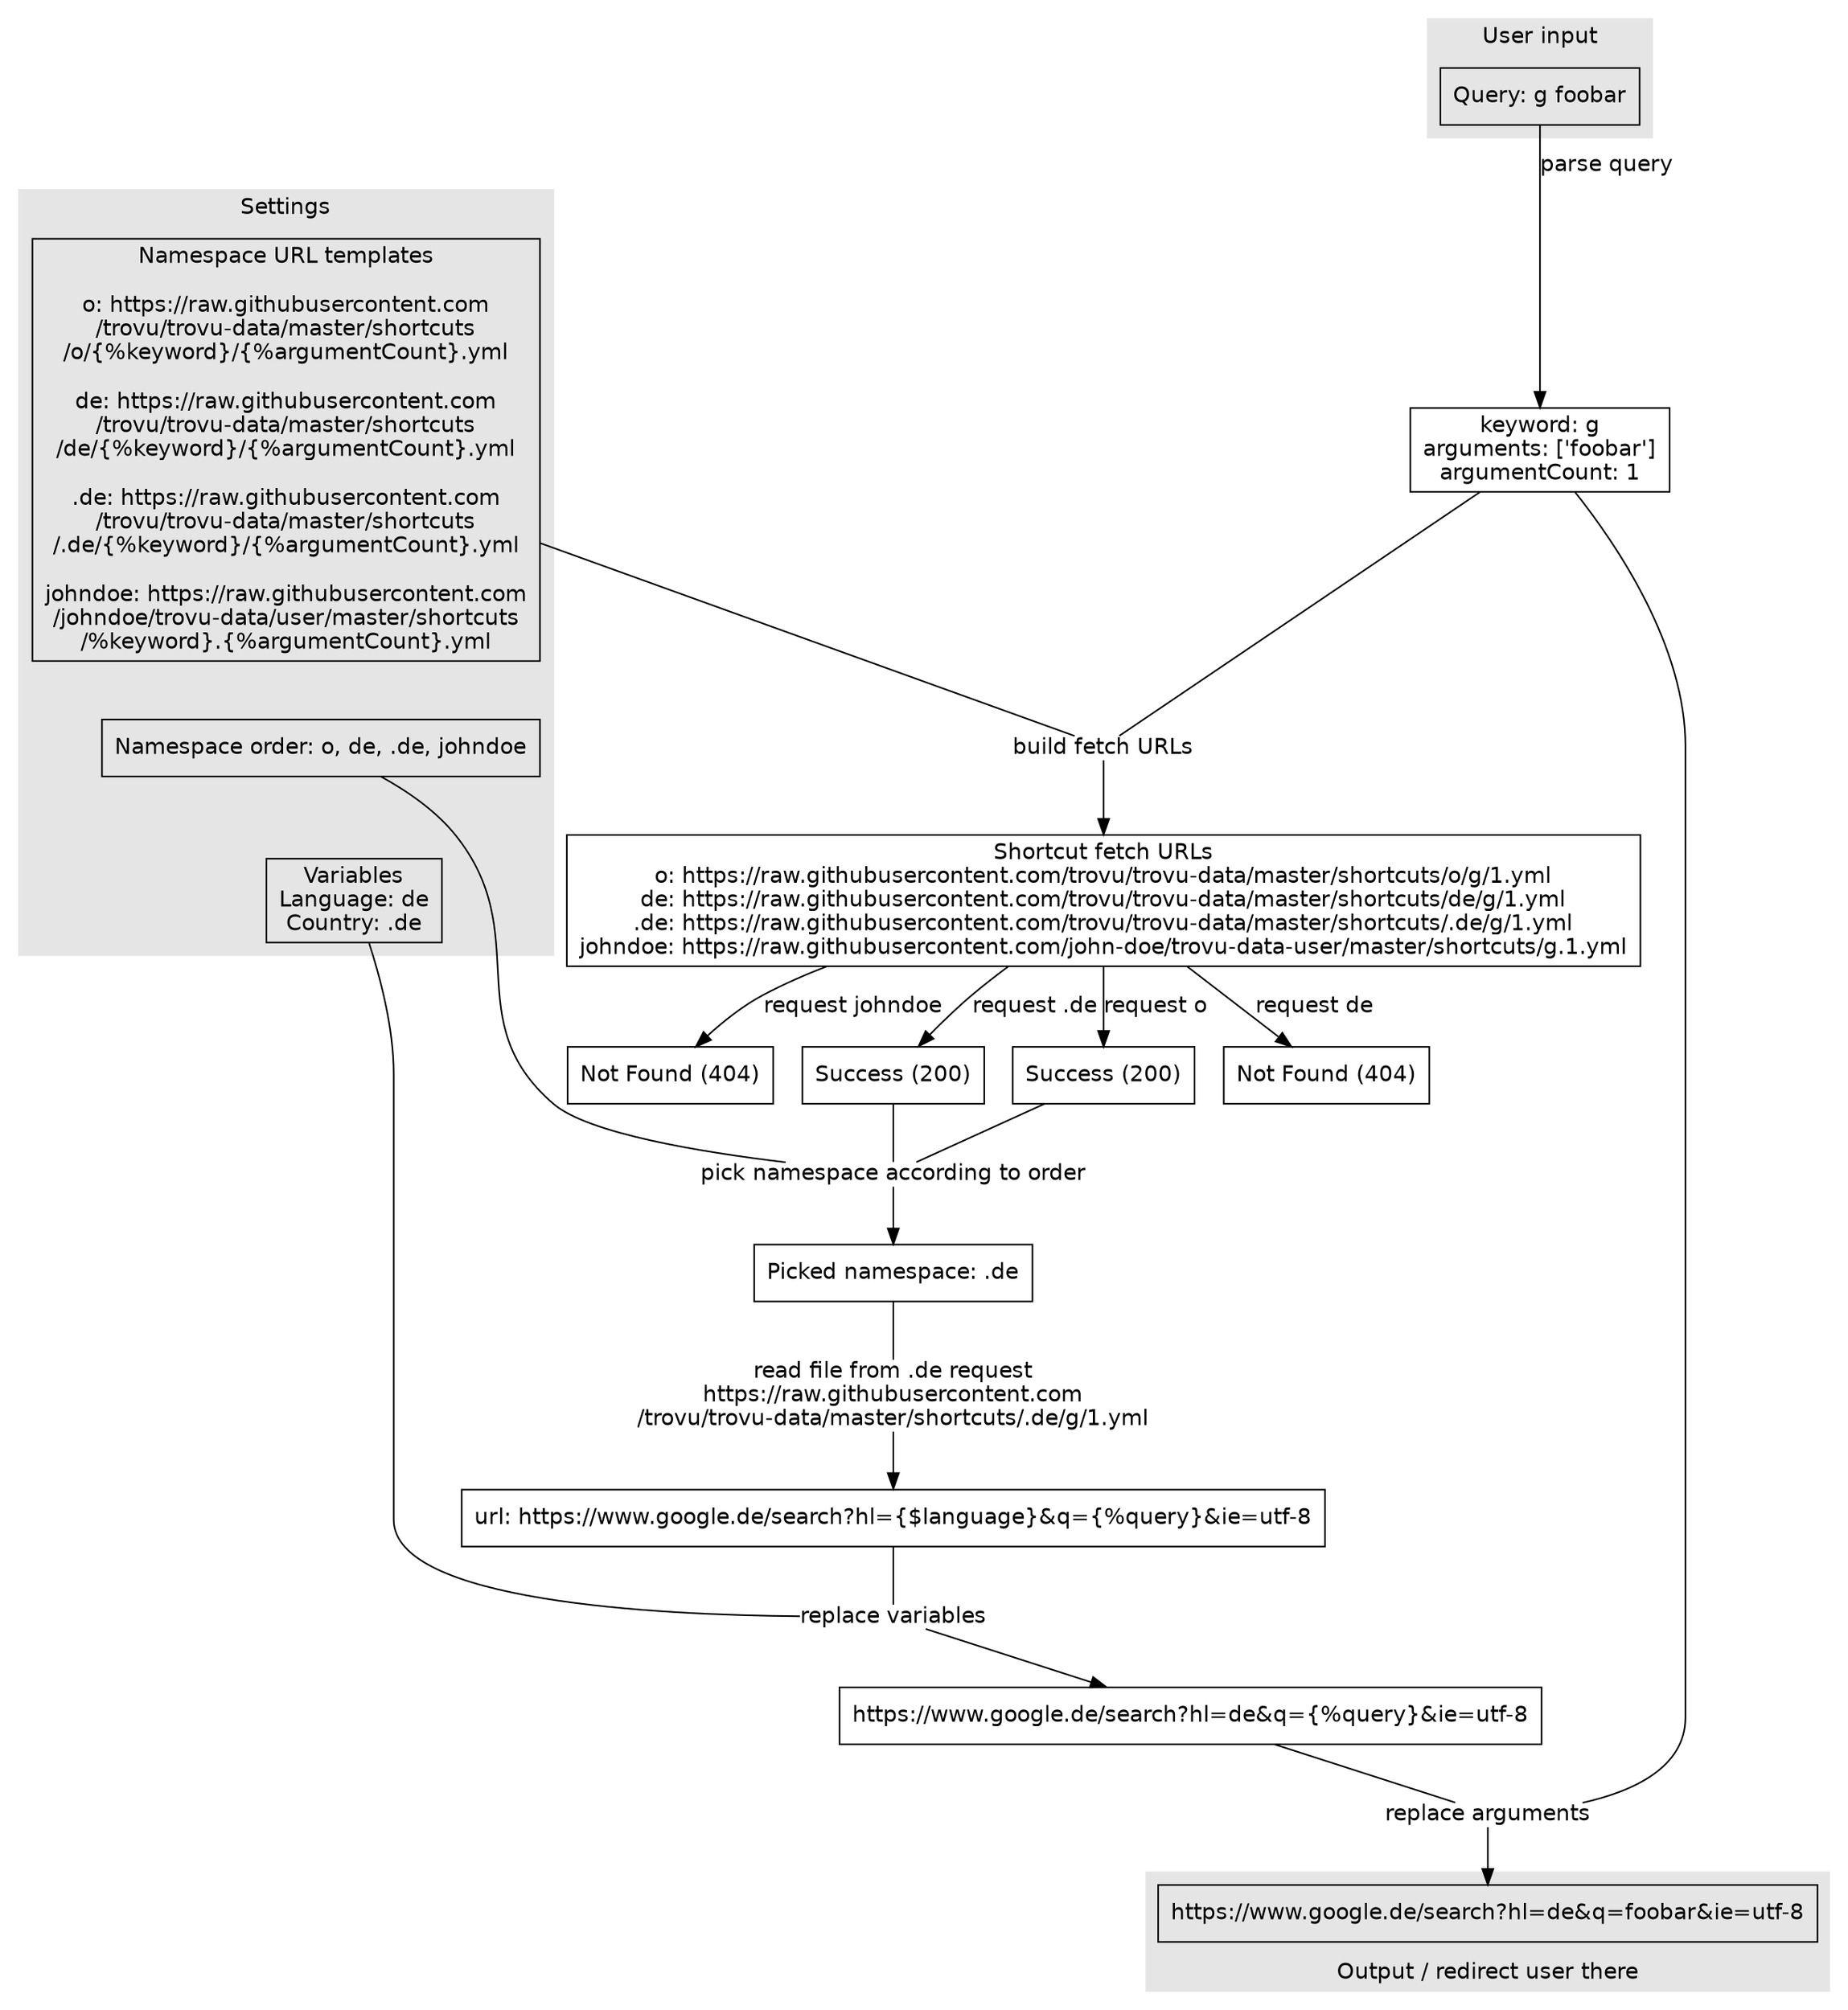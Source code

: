 digraph {

  node [shape="rectangle"]
  graph [fontname = "helvetica"];
  node [fontname = "helvetica"];
  edge [fontname = "helvetica"];

  subgraph cluster_input {
    label="User input";
    style=filled;
    color=gray90;
    query [label="Query: g foobar"];
  }
  subgraph cluster_settings {
    label="Settings";
    style=filled;
    color=gray90;
    namespaceUrlTemplates -> namespaceOrder [style="invis"];
    namespaceOrder ->  variables [style="invis"];
    variables [label="Variables\nLanguage: de\nCountry: .de"]
    namespaceOrder [label="Namespace order: o, de, .de, johndoe"];
    namespaceUrlTemplates [label="Namespace URL templates

o: https://raw.githubusercontent.com
/trovu/trovu-data/master/shortcuts
/o/{%keyword}/{%argumentCount}.yml

de: https://raw.githubusercontent.com
/trovu/trovu-data/master/shortcuts
/de/{%keyword}/{%argumentCount}.yml

.de: https://raw.githubusercontent.com
/trovu/trovu-data/master/shortcuts
/.de/{%keyword}/{%argumentCount}.yml

johndoe: https://raw.githubusercontent.com
/johndoe/trovu-data/user/master/shortcuts
/%keyword}.{%argumentCount}.yml
"];
  }
  subgraph cluster_output {
    label="Output / redirect user there";
    labelloc=b;
    style=filled;
    color=gray90;
    redirectUrlReplacedArguments[label="https://www.google.de/search?hl=de&q=foobar&ie=utf-8"]
  }

  parsedQuery [label="keyword: g\narguments: ['foobar']\nargumentCount: 1"];
  shortcutFetchUrls [label="Shortcut fetch URLs
o: https://raw.githubusercontent.com/trovu/trovu-data/master/shortcuts/o/g/1.yml
de: https://raw.githubusercontent.com/trovu/trovu-data/master/shortcuts/de/g/1.yml
.de: https://raw.githubusercontent.com/trovu/trovu-data/master/shortcuts/.de/g/1.yml
johndoe: https://raw.githubusercontent.com/john-doe/trovu-data-user/master/shortcuts/g.1.yml
"];

  responseO [label="Success (200)"];
  responseDe [label="Not Found (404)"];
  responseDotDe [label="Success (200)"];
  responseJohnDoe [label="Not Found (404)"];
  redirectUrlDotDe [label="url: https://www.google.de/search?hl={$language}&q={%query}&ie=utf-8"];
  query->parsedQuery [label="parse query"];
  parsedQuery -> buildFetchUrls[arrowhead="none"];
  namespaceUrlTemplates -> buildFetchUrls[arrowhead="none"];
 
  buildFetchUrls [label="build fetch URLs" shape="none" margin=0 width=0 height=0]; 

  buildFetchUrls -> shortcutFetchUrls;
  shortcutFetchUrls -> responseO [label="request o"];
  shortcutFetchUrls -> responseDe [label="request de"];
  shortcutFetchUrls -> responseDotDe [label="request .de"];
  shortcutFetchUrls -> responseJohnDoe [label="request johndoe"];
  responseO -> pickNamespace[arrowhead="none"];
  responseDotDe -> pickNamespace[arrowhead="none"];
  namespaceOrder -> pickNamespace [arrowhead="none"];

  pickNamespace [label="pick namespace according to order" shape="none" margin=0 width=0 height=0];
  pickNamespace -> pickedNamespace;
  pickedNamespace [label="Picked namespace: .de"]
  pickedNamespace -> readFile [arrowhead="none"];
  readFile [label="read file from .de request\nhttps://raw.githubusercontent.com
/trovu/trovu-data/master/shortcuts/.de/g/1.yml" shape="none" margin=0 width=0 height=0];
  readFile -> redirectUrlDotDe; 
  redirectUrlReplacedVariables[label="https://www.google.de/search?hl=de&q={%query}&ie=utf-8"]
  redirectUrlDotDe -> replaceVariables [arrowhead="none"];
  variables -> replaceVariables [arrowhead="none"];
  replaceVariables [label="replace variables" shape="none" margin=0 width=0 height=0];
  replaceVariables -> redirectUrlReplacedVariables;
  replaceArguments [label="replace arguments" shape="none" margin=0 width=0 height=0];
  redirectUrlReplacedVariables -> replaceArguments [arrowhead="none"];
  parsedQuery -> replaceArguments [arrowhead="none"];
  replaceArguments -> redirectUrlReplacedArguments;
}
